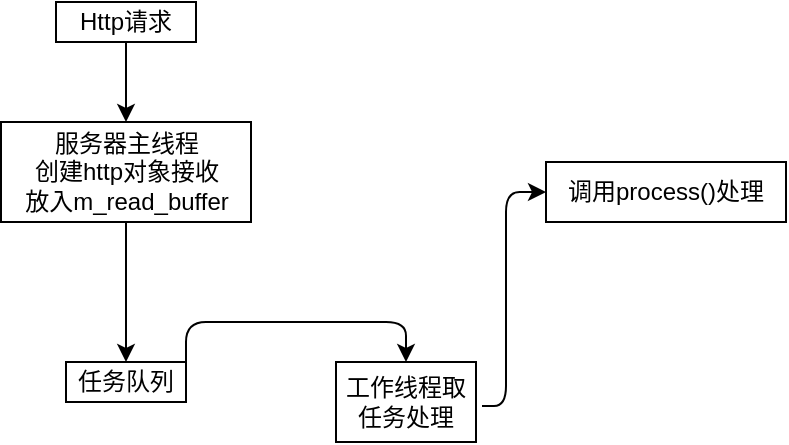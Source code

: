 <mxfile version="13.1.3">
    <diagram id="6hGFLwfOUW9BJ-s0fimq" name="Page-1">
        <mxGraphModel dx="333" dy="279" grid="1" gridSize="10" guides="1" tooltips="1" connect="1" arrows="1" fold="1" page="1" pageScale="1" pageWidth="827" pageHeight="1169" math="0" shadow="0">
            <root>
                <mxCell id="0"/>
                <mxCell id="1" parent="0"/>
                <mxCell id="8" value="" style="edgeStyle=orthogonalEdgeStyle;rounded=0;orthogonalLoop=1;jettySize=auto;html=1;" edge="1" parent="1" source="2" target="7">
                    <mxGeometry relative="1" as="geometry"/>
                </mxCell>
                <mxCell id="2" value="服务器主线程&lt;br&gt;创建http对象接收&lt;br&gt;放入m_read_buffer" style="rounded=0;whiteSpace=wrap;html=1;" vertex="1" parent="1">
                    <mxGeometry x="427.5" y="280" width="125" height="50" as="geometry"/>
                </mxCell>
                <mxCell id="7" value="任务队列" style="rounded=0;whiteSpace=wrap;html=1;" vertex="1" parent="1">
                    <mxGeometry x="460" y="400" width="60" height="20" as="geometry"/>
                </mxCell>
                <mxCell id="9" value="工作线程取任务处理" style="rounded=0;whiteSpace=wrap;html=1;" vertex="1" parent="1">
                    <mxGeometry x="595" y="400" width="70" height="40" as="geometry"/>
                </mxCell>
                <mxCell id="6" value="" style="edgeStyle=orthogonalEdgeStyle;rounded=0;orthogonalLoop=1;jettySize=auto;html=1;" edge="1" parent="1" source="4" target="2">
                    <mxGeometry relative="1" as="geometry"/>
                </mxCell>
                <mxCell id="4" value="Http请求" style="rounded=0;whiteSpace=wrap;html=1;" vertex="1" parent="1">
                    <mxGeometry x="455" y="220" width="70" height="20" as="geometry"/>
                </mxCell>
                <mxCell id="12" value="" style="edgeStyle=segmentEdgeStyle;endArrow=classic;html=1;exitX=1;exitY=0.5;exitDx=0;exitDy=0;" edge="1" parent="1" source="7" target="9">
                    <mxGeometry width="50" height="50" relative="1" as="geometry">
                        <mxPoint x="480" y="420" as="sourcePoint"/>
                        <mxPoint x="530" y="370" as="targetPoint"/>
                        <Array as="points">
                            <mxPoint x="520" y="380"/>
                            <mxPoint x="630" y="380"/>
                        </Array>
                    </mxGeometry>
                </mxCell>
                <mxCell id="13" value="" style="edgeStyle=segmentEdgeStyle;endArrow=classic;html=1;exitX=1.043;exitY=0.55;exitDx=0;exitDy=0;exitPerimeter=0;entryX=0;entryY=0.5;entryDx=0;entryDy=0;" edge="1" parent="1" source="9" target="14">
                    <mxGeometry width="50" height="50" relative="1" as="geometry">
                        <mxPoint x="540" y="420" as="sourcePoint"/>
                        <mxPoint x="700" y="330" as="targetPoint"/>
                        <Array as="points">
                            <mxPoint x="680" y="422"/>
                            <mxPoint x="680" y="315"/>
                        </Array>
                    </mxGeometry>
                </mxCell>
                <mxCell id="14" value="调用process()处理" style="rounded=0;whiteSpace=wrap;html=1;" vertex="1" parent="1">
                    <mxGeometry x="700" y="300" width="120" height="30" as="geometry"/>
                </mxCell>
            </root>
        </mxGraphModel>
    </diagram>
</mxfile>